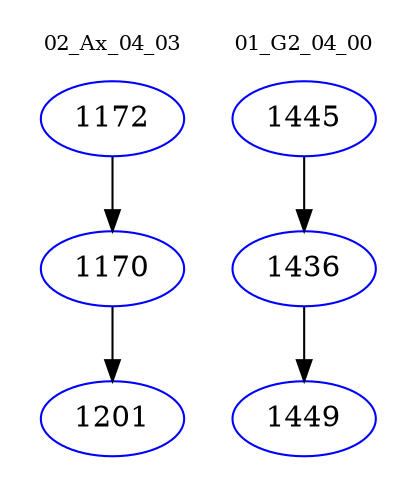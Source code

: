 digraph{
subgraph cluster_0 {
color = white
label = "02_Ax_04_03";
fontsize=10;
T0_1172 [label="1172", color="blue"]
T0_1172 -> T0_1170 [color="black"]
T0_1170 [label="1170", color="blue"]
T0_1170 -> T0_1201 [color="black"]
T0_1201 [label="1201", color="blue"]
}
subgraph cluster_1 {
color = white
label = "01_G2_04_00";
fontsize=10;
T1_1445 [label="1445", color="blue"]
T1_1445 -> T1_1436 [color="black"]
T1_1436 [label="1436", color="blue"]
T1_1436 -> T1_1449 [color="black"]
T1_1449 [label="1449", color="blue"]
}
}
